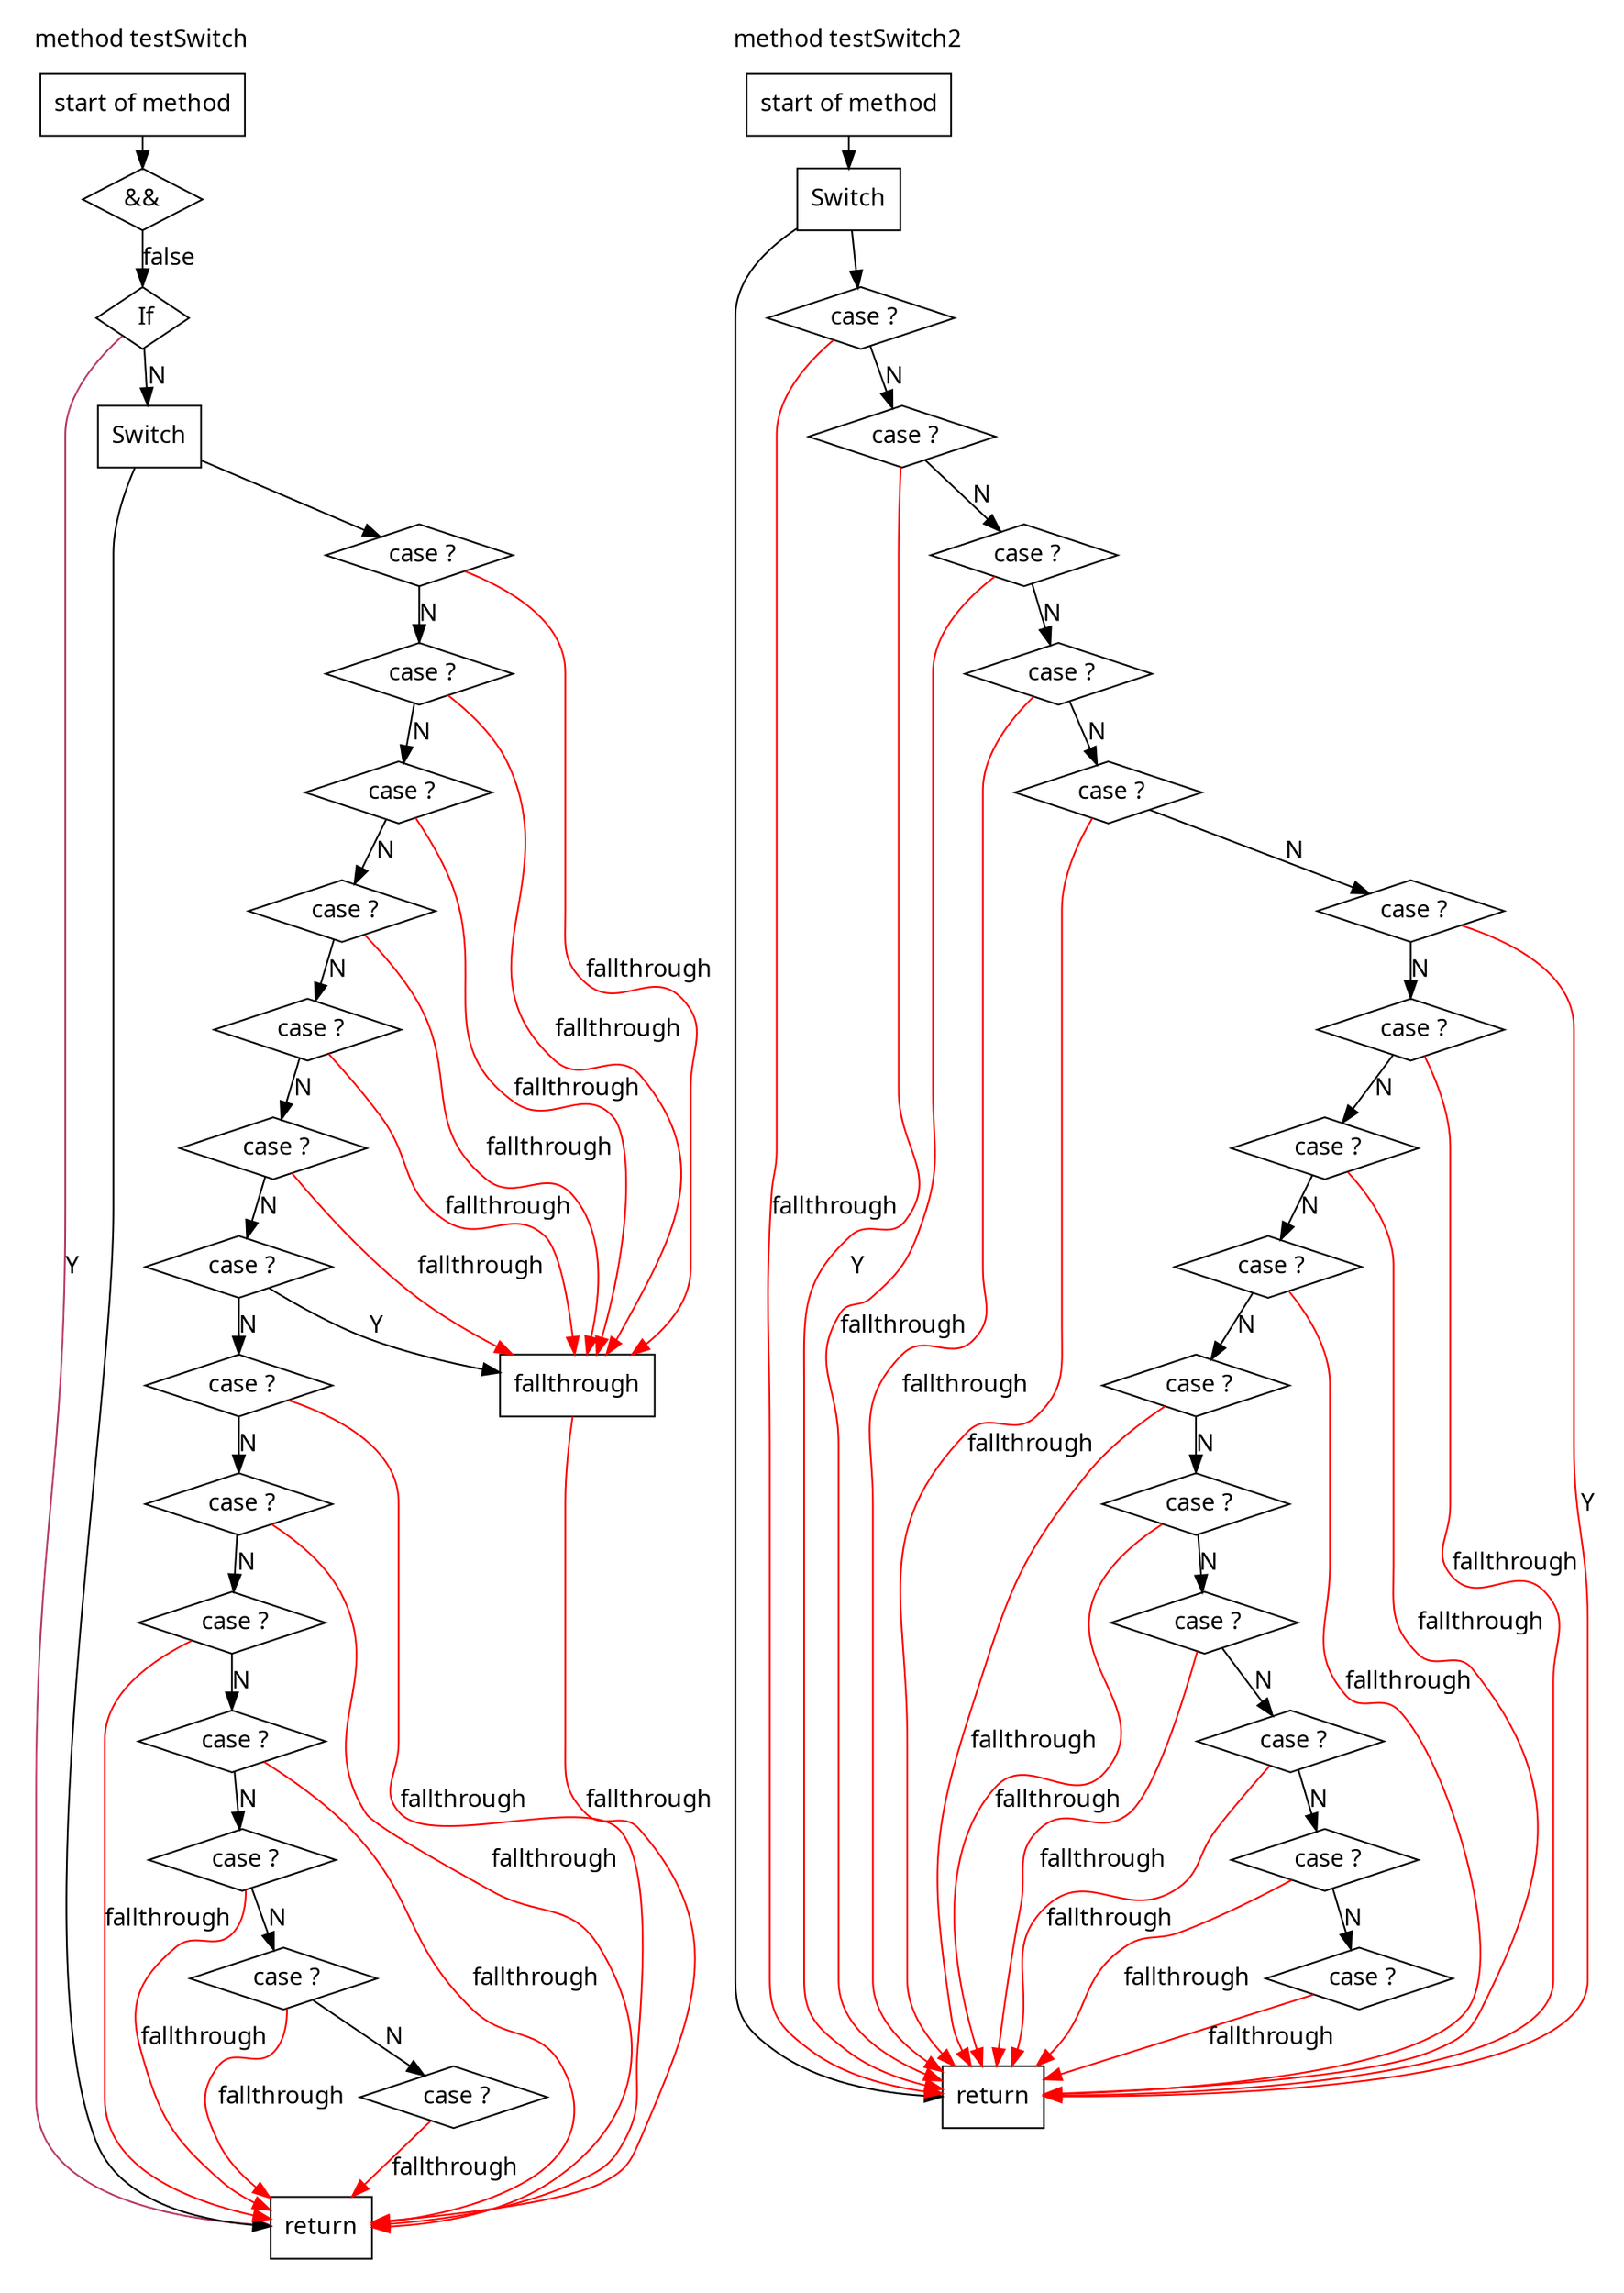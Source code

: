 digraph G {
  node [
    shape = rect;
    fontname = "Handlee";
  ]
  edge [
    fontname = "Handlee";
  ]
  bgcolor = transparent;
  fontname = "Handlee";
  compound = true;
  c_57 [
    class = "comment";
    label = "start of method";
    fillcolor = white;
    style = filled;
  ];
  if_60 [
    class = "if";
    label = " If";
    fillcolor = white;
    shape = diamond;
    style = filled;
  ];
  s_60_3 [
    class = "infixExpression infixConditional";
    label = "&&";
    fillcolor = white;
    shape = diamond;
    style = filled;
  ];
  s_65 [
    class = "switch";
    label = "Switch";
    fillcolor = white;
    style = filled;
  ];
  case_66 [
    class = "switchCase";
    label = " case ?";
    fillcolor = white;
    shape = diamond;
    style = filled;
  ];
  case_67 [
    class = "switchCase";
    label = " case ?";
    fillcolor = white;
    shape = diamond;
    style = filled;
  ];
  case_68 [
    class = "switchCase";
    label = " case ?";
    fillcolor = white;
    shape = diamond;
    style = filled;
  ];
  case_69 [
    class = "switchCase";
    label = " case ?";
    fillcolor = white;
    shape = diamond;
    style = filled;
  ];
  case_70 [
    class = "switchCase";
    label = " case ?";
    fillcolor = white;
    shape = diamond;
    style = filled;
  ];
  case_71 [
    class = "switchCase";
    label = " case ?";
    fillcolor = white;
    shape = diamond;
    style = filled;
  ];
  case_72 [
    class = "switchCase";
    label = " case ?";
    fillcolor = white;
    shape = diamond;
    style = filled;
  ];
  s_73 [
    class = "expressionStatement";
    label = "fallthrough";
    fillcolor = white;
    style = filled;
  ];
  case_74 [
    class = "switchCase";
    label = " case ?";
    fillcolor = white;
    shape = diamond;
    style = filled;
  ];
  case_75 [
    class = "switchCase";
    label = " case ?";
    fillcolor = white;
    shape = diamond;
    style = filled;
  ];
  case_76 [
    class = "switchCase";
    label = " case ?";
    fillcolor = white;
    shape = diamond;
    style = filled;
  ];
  case_77 [
    class = "switchCase";
    label = " case ?";
    fillcolor = white;
    shape = diamond;
    style = filled;
  ];
  case_78 [
    class = "switchCase";
    label = " case ?";
    fillcolor = white;
    shape = diamond;
    style = filled;
  ];
  case_79 [
    class = "switchCase";
    label = " case ?";
    fillcolor = white;
    shape = diamond;
    style = filled;
  ];
  case_80 [
    class = "switchCase";
    label = " case ?";
    fillcolor = white;
    shape = diamond;
    style = filled;
  ];
  c_87 [
    class = "comment";
    label = "start of method";
    fillcolor = white;
    style = filled;
  ];
  s_92 [
    class = "switch";
    label = "Switch";
    fillcolor = white;
    style = filled;
  ];
  case_93 [
    class = "switchCase";
    label = " case ?";
    fillcolor = white;
    shape = diamond;
    style = filled;
  ];
  case_94 [
    class = "switchCase";
    label = " case ?";
    fillcolor = white;
    shape = diamond;
    style = filled;
  ];
  case_98 [
    class = "switchCase";
    label = " case ?";
    fillcolor = white;
    shape = diamond;
    style = filled;
  ];
  case_99 [
    class = "switchCase";
    label = " case ?";
    fillcolor = white;
    shape = diamond;
    style = filled;
  ];
  case_100 [
    class = "switchCase";
    label = " case ?";
    fillcolor = white;
    shape = diamond;
    style = filled;
  ];
  case_101 [
    class = "switchCase";
    label = " case ?";
    fillcolor = white;
    shape = diamond;
    style = filled;
  ];
  case_105 [
    class = "switchCase";
    label = " case ?";
    fillcolor = white;
    shape = diamond;
    style = filled;
  ];
  case_106 [
    class = "switchCase";
    label = " case ?";
    fillcolor = white;
    shape = diamond;
    style = filled;
  ];
  case_107 [
    class = "switchCase";
    label = " case ?";
    fillcolor = white;
    shape = diamond;
    style = filled;
  ];
  case_110 [
    class = "switchCase";
    label = " case ?";
    fillcolor = white;
    shape = diamond;
    style = filled;
  ];
  case_113 [
    class = "switchCase";
    label = " case ?";
    fillcolor = white;
    shape = diamond;
    style = filled;
  ];
  case_114 [
    class = "switchCase";
    label = " case ?";
    fillcolor = white;
    shape = diamond;
    style = filled;
  ];
  case_115 [
    class = "switchCase";
    label = " case ?";
    fillcolor = white;
    shape = diamond;
    style = filled;
  ];
  case_118 [
    class = "switchCase";
    label = " case ?";
    fillcolor = white;
    shape = diamond;
    style = filled;
  ];
  case_119 [
    class = "switchCase";
    label = " case ?";
    fillcolor = white;
    shape = diamond;
    style = filled;
  ];
  m_84 [
    class = "method end";
    label = "return";
    fillcolor = white;
    style = filled;
  ];
  m_126 [
    class = "method end";
    label = "return";
    fillcolor = white;
    style = filled;
  ];
  case_66 -> s_73 [
    label="fallthrough";
    color = red;
  ];
  case_67 -> s_73 [
    label="fallthrough";
    color = red;
  ];
  case_68 -> s_73 [
    label="fallthrough";
    color = red;
  ];
  case_69 -> s_73 [
    label="fallthrough";
    color = red;
  ];
  case_70 -> s_73 [
    label="fallthrough";
    color = red;
  ];
  case_71 -> s_73 [
    label="fallthrough";
    color = red;
  ];
  case_72 -> s_73 [
    label="Y";
  ];
  s_65 -> m_84;
  c_57 -> s_60_3;
  s_60_3 -> if_60 [
    label="false";
  ];
  c_87 -> s_92;
  if_60 -> m_84 [
    label="Y";
    color = maroon;
  ];
  s_92 -> case_93;
  if_60 -> s_65 [
    label="N";
  ];
  case_93 -> case_94 [
    label="N";
  ];
  s_92 -> m_126;
  s_65 -> case_66;
  case_94 -> case_98 [
    label="N";
  ];
  case_66 -> case_67 [
    label="N";
  ];
  case_98 -> case_99 [
    label="N";
  ];
  case_93 -> m_126 [
    label="fallthrough";
    color = red;
  ];
  case_94 -> m_126 [
    label="Y";
    color = red;
  ];
  case_67 -> case_68 [
    label="N";
  ];
  case_99 -> case_100 [
    label="N";
  ];
  case_68 -> case_69 [
    label="N";
  ];
  case_100 -> case_101 [
    label="N";
  ];
  case_98 -> m_126 [
    label="fallthrough";
    color = red;
  ];
  case_99 -> m_126 [
    label="fallthrough";
    color = red;
  ];
  case_100 -> m_126 [
    label="fallthrough";
    color = red;
  ];
  case_101 -> m_126 [
    label="Y";
    color = red;
  ];
  case_74 -> m_84 [
    label="fallthrough";
    color = red;
  ];
  case_75 -> m_84 [
    label="fallthrough";
    color = red;
  ];
  case_76 -> m_84 [
    label="fallthrough";
    color = red;
  ];
  case_77 -> m_84 [
    label="fallthrough";
    color = red;
  ];
  case_78 -> m_84 [
    label="fallthrough";
    color = red;
  ];
  case_79 -> m_84 [
    label="fallthrough";
    color = red;
  ];
  case_80 -> m_84 [
    label="fallthrough";
    color = red;
  ];
  s_73 -> m_84 [
    label="fallthrough";
    color = red;
  ];
  case_69 -> case_70 [
    label="N";
  ];
  case_101 -> case_105 [
    label="N";
  ];
  case_70 -> case_71 [
    label="N";
  ];
  case_105 -> case_106 [
    label="N";
  ];
  case_71 -> case_72 [
    label="N";
  ];
  case_106 -> case_107 [
    label="N";
  ];
  case_72 -> case_74 [
    label="N";
  ];
  case_107 -> case_110 [
    label="N";
  ];
  case_74 -> case_75 [
    label="N";
  ];
  case_110 -> case_113 [
    label="N";
  ];
  case_75 -> case_76 [
    label="N";
  ];
  case_113 -> case_114 [
    label="N";
  ];
  case_76 -> case_77 [
    label="N";
  ];
  case_114 -> case_115 [
    label="N";
  ];
  case_77 -> case_78 [
    label="N";
  ];
  case_115 -> case_118 [
    label="N";
  ];
  case_78 -> case_79 [
    label="N";
  ];
  case_118 -> case_119 [
    label="N";
  ];
  case_79 -> case_80 [
    label="N";
  ];
  case_118 -> m_126 [
    label="fallthrough";
    color = red;
  ];
  case_119 -> m_126 [
    label="fallthrough";
    color = red;
  ];
  case_113 -> m_126 [
    label="fallthrough";
    color = red;
  ];
  case_114 -> m_126 [
    label="fallthrough";
    color = red;
  ];
  case_115 -> m_126 [
    label="fallthrough";
    color = red;
  ];
  case_110 -> m_126 [
    label="fallthrough";
    color = red;
  ];
  case_105 -> m_126 [
    label="fallthrough";
    color = red;
  ];
  case_106 -> m_126 [
    label="fallthrough";
    color = red;
  ];
  case_107 -> m_126 [
    label="fallthrough";
    color = red;
  ];

  subgraph cluster_m_52 {
    label="method chorus";
    labeljust = "l";
    ranksep = 0.5;
    pencolor = transparent;
   
  }
  subgraph cluster_m_56 {
    label="method testSwitch";
    labeljust = "l";
    ranksep = 0.5;
    pencolor = transparent;
    c_57; if_60; s_60_3; s_65; case_66; case_67; case_68; case_69; case_70; case_71; case_72; s_73; case_74; case_75; case_76; case_77; case_78; case_79; case_80; m_84;
  }
  subgraph cluster_m_86 {
    label="method testSwitch2";
    labeljust = "l";
    ranksep = 0.5;
    pencolor = transparent;
    c_87; s_92; case_93; case_94; case_98; case_99; case_100; case_101; case_105; case_106; case_107; case_110; case_113; case_114; case_115; case_118; case_119; m_126;
  }
}

